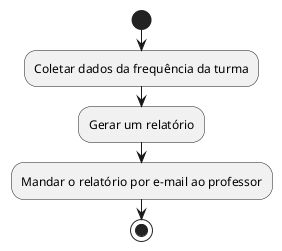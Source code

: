 @startuml Diagrama de atividades do bot
  start
  :Coletar dados da frequência da turma;
  :Gerar um relatório;
  :Mandar o relatório por e-mail ao professor;
  stop
  @enduml


  @startuml Diagrama de classes do bot.
  class LogFile {
	  +escrever_log(conteudo: String)
  }

  class Report {
	  +criar_relatorio
  }

  class Email {
	  +enviar_email
  }

  MainClass "1" --> "1" LogFile : registra logs
  MainClass "1" --> "1" Report : cria relatório
  MainClass "1" --> "1" Email : Manda email
@enduml


@startuml Diagrama de sequência do Bot.
title
	O Professor faz requisição por um relatório
end title
'Style
skinparam sequenceMessageAlign center
skinparam sequenceMessageSpacing 500

'Atores (talvez não todos)
actor Orquestrador order 20
actor Professor order 10
participant Manager order 30
database Tabela_de_dados order 40
participant Gerador_de_relatórios order 50
participant GmailManager order 60

'Sequência
Professor -> Orquestrador : faz um requisição
activate Orquestrador

Orquestrador -> Manager : passa parâmetros de automação
activate Manager

Manager -> Tabela_de_dados : extrai frequência

Manager -> Gerador_de_relatórios : envia dados da frequência
activate Gerador_de_relatórios

Manager <-- Gerador_de_relatórios : acessa caminho para output
Gerador_de_relatórios --> Gerador_de_relatórios : gera um pdf
deactivate Gerador_de_relatórios

Manager -> GmailManager : requer envio de e-mail ao Professor
activate GmailManager

GmailManager --> Manager : acessa caminho para o arquivo com as credencias de acesso da conta Gmail.
deactivate Manager

GmailManager --> Orquestrador : Envia e-mail com o relatório em anexo
deactivate GmailManager

Orquestrador -> Professor : Entrega
deactivate Orquestrador



'Rodapé.
footer
	Orquestrador: Refere-se ao BotCity Orquestrator, plataforma de orquestração de bots Python.
end footer
@enduml
